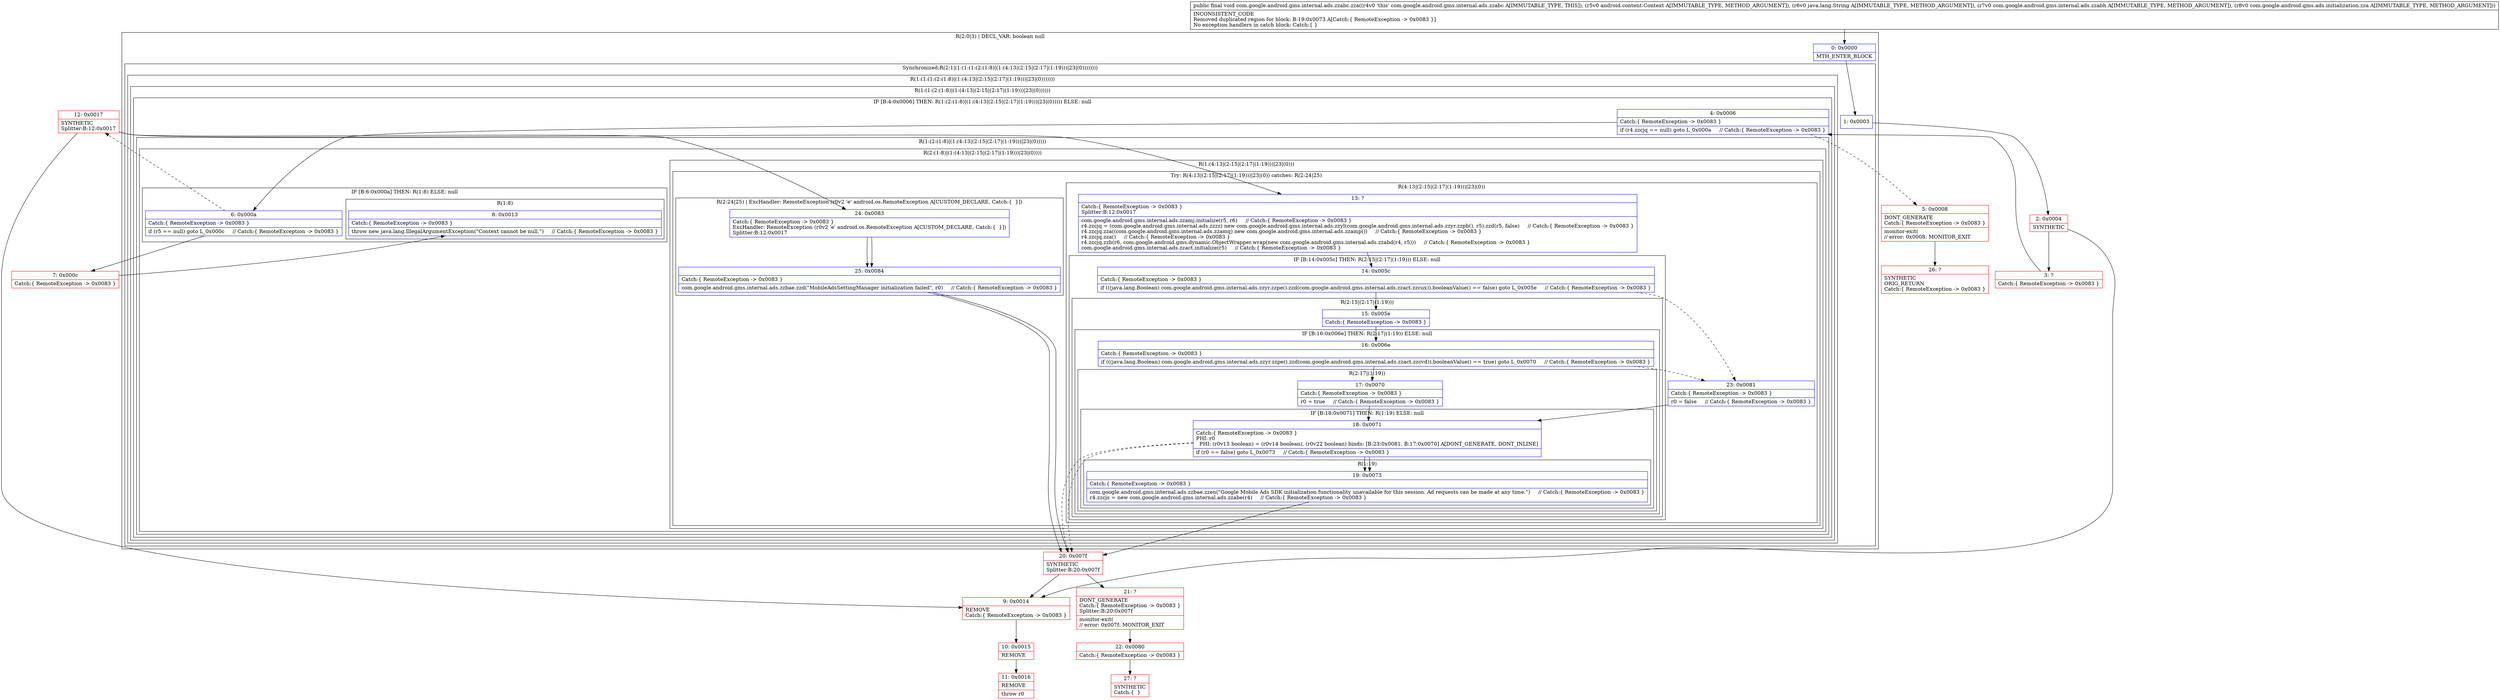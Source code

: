 digraph "CFG forcom.google.android.gms.internal.ads.zzabc.zza(Landroid\/content\/Context;Ljava\/lang\/String;Lcom\/google\/android\/gms\/internal\/ads\/zzabh;Lcom\/google\/android\/gms\/ads\/initialization\/zza;)V" {
subgraph cluster_Region_1928562536 {
label = "R(2:0|3) | DECL_VAR: boolean null\l";
node [shape=record,color=blue];
Node_0 [shape=record,label="{0\:\ 0x0000|MTH_ENTER_BLOCK\l}"];
subgraph cluster_SynchronizedRegion_1559811300 {
label = "Synchronized:R(2:1|(1:(1:(1:(2:(1:8)|(1:(4:13|(2:15|(2:17|(1:19)))|23|(0))))))))";
node [shape=record,color=blue];
Node_1 [shape=record,label="{1\:\ 0x0003}"];
subgraph cluster_Region_1583388663 {
label = "R(1:(1:(1:(2:(1:8)|(1:(4:13|(2:15|(2:17|(1:19)))|23|(0)))))))";
node [shape=record,color=blue];
subgraph cluster_Region_1557154752 {
label = "R(1:(1:(2:(1:8)|(1:(4:13|(2:15|(2:17|(1:19)))|23|(0))))))";
node [shape=record,color=blue];
subgraph cluster_IfRegion_846618613 {
label = "IF [B:4:0x0006] THEN: R(1:(2:(1:8)|(1:(4:13|(2:15|(2:17|(1:19)))|23|(0))))) ELSE: null";
node [shape=record,color=blue];
Node_4 [shape=record,label="{4\:\ 0x0006|Catch:\{ RemoteException \-\> 0x0083 \}\l|if (r4.zzcjq == null) goto L_0x000a     \/\/ Catch:\{ RemoteException \-\> 0x0083 \}\l}"];
subgraph cluster_Region_674489003 {
label = "R(1:(2:(1:8)|(1:(4:13|(2:15|(2:17|(1:19)))|23|(0)))))";
node [shape=record,color=blue];
subgraph cluster_Region_1924532085 {
label = "R(2:(1:8)|(1:(4:13|(2:15|(2:17|(1:19)))|23|(0))))";
node [shape=record,color=blue];
subgraph cluster_IfRegion_744938664 {
label = "IF [B:6:0x000a] THEN: R(1:8) ELSE: null";
node [shape=record,color=blue];
Node_6 [shape=record,label="{6\:\ 0x000a|Catch:\{ RemoteException \-\> 0x0083 \}\l|if (r5 == null) goto L_0x000c     \/\/ Catch:\{ RemoteException \-\> 0x0083 \}\l}"];
subgraph cluster_Region_753907494 {
label = "R(1:8)";
node [shape=record,color=blue];
Node_8 [shape=record,label="{8\:\ 0x0013|Catch:\{ RemoteException \-\> 0x0083 \}\l|throw new java.lang.IllegalArgumentException(\"Context cannot be null.\")     \/\/ Catch:\{ RemoteException \-\> 0x0083 \}\l}"];
}
}
subgraph cluster_Region_469647018 {
label = "R(1:(4:13|(2:15|(2:17|(1:19)))|23|(0)))";
node [shape=record,color=blue];
subgraph cluster_TryCatchRegion_1496387343 {
label = "Try: R(4:13|(2:15|(2:17|(1:19)))|23|(0)) catches: R(2:24|25)";
node [shape=record,color=blue];
subgraph cluster_Region_1500930474 {
label = "R(4:13|(2:15|(2:17|(1:19)))|23|(0))";
node [shape=record,color=blue];
Node_13 [shape=record,label="{13\:\ ?|Catch:\{ RemoteException \-\> 0x0083 \}\lSplitter:B:12:0x0017\l|com.google.android.gms.internal.ads.zzamj.initialize(r5, r6)     \/\/ Catch:\{ RemoteException \-\> 0x0083 \}\lr4.zzcjq = (com.google.android.gms.internal.ads.zzzz) new com.google.android.gms.internal.ads.zzyl(com.google.android.gms.internal.ads.zzyr.zzpb(), r5).zzd(r5, false)     \/\/ Catch:\{ RemoteException \-\> 0x0083 \}\lr4.zzcjq.zza((com.google.android.gms.internal.ads.zzamq) new com.google.android.gms.internal.ads.zzamp())     \/\/ Catch:\{ RemoteException \-\> 0x0083 \}\lr4.zzcjq.zza()     \/\/ Catch:\{ RemoteException \-\> 0x0083 \}\lr4.zzcjq.zzb(r6, com.google.android.gms.dynamic.ObjectWrapper.wrap(new com.google.android.gms.internal.ads.zzabd(r4, r5)))     \/\/ Catch:\{ RemoteException \-\> 0x0083 \}\lcom.google.android.gms.internal.ads.zzact.initialize(r5)     \/\/ Catch:\{ RemoteException \-\> 0x0083 \}\l}"];
subgraph cluster_IfRegion_1126697757 {
label = "IF [B:14:0x005c] THEN: R(2:15|(2:17|(1:19))) ELSE: null";
node [shape=record,color=blue];
Node_14 [shape=record,label="{14\:\ 0x005c|Catch:\{ RemoteException \-\> 0x0083 \}\l|if (((java.lang.Boolean) com.google.android.gms.internal.ads.zzyr.zzpe().zzd(com.google.android.gms.internal.ads.zzact.zzcux)).booleanValue() == false) goto L_0x005e     \/\/ Catch:\{ RemoteException \-\> 0x0083 \}\l}"];
subgraph cluster_Region_313512665 {
label = "R(2:15|(2:17|(1:19)))";
node [shape=record,color=blue];
Node_15 [shape=record,label="{15\:\ 0x005e|Catch:\{ RemoteException \-\> 0x0083 \}\l}"];
subgraph cluster_IfRegion_2026808648 {
label = "IF [B:16:0x006e] THEN: R(2:17|(1:19)) ELSE: null";
node [shape=record,color=blue];
Node_16 [shape=record,label="{16\:\ 0x006e|Catch:\{ RemoteException \-\> 0x0083 \}\l|if (((java.lang.Boolean) com.google.android.gms.internal.ads.zzyr.zzpe().zzd(com.google.android.gms.internal.ads.zzact.zzcvd)).booleanValue() == true) goto L_0x0070     \/\/ Catch:\{ RemoteException \-\> 0x0083 \}\l}"];
subgraph cluster_Region_1072132190 {
label = "R(2:17|(1:19))";
node [shape=record,color=blue];
Node_17 [shape=record,label="{17\:\ 0x0070|Catch:\{ RemoteException \-\> 0x0083 \}\l|r0 = true     \/\/ Catch:\{ RemoteException \-\> 0x0083 \}\l}"];
subgraph cluster_IfRegion_701924393 {
label = "IF [B:18:0x0071] THEN: R(1:19) ELSE: null";
node [shape=record,color=blue];
Node_18 [shape=record,label="{18\:\ 0x0071|Catch:\{ RemoteException \-\> 0x0083 \}\lPHI: r0 \l  PHI: (r0v15 boolean) = (r0v14 boolean), (r0v22 boolean) binds: [B:23:0x0081, B:17:0x0070] A[DONT_GENERATE, DONT_INLINE]\l|if (r0 == false) goto L_0x0073     \/\/ Catch:\{ RemoteException \-\> 0x0083 \}\l}"];
subgraph cluster_Region_715457261 {
label = "R(1:19)";
node [shape=record,color=blue];
Node_19 [shape=record,label="{19\:\ 0x0073|Catch:\{ RemoteException \-\> 0x0083 \}\l|com.google.android.gms.internal.ads.zzbae.zzen(\"Google Mobile Ads SDK initialization functionality unavailable for this session. Ad requests can be made at any time.\")     \/\/ Catch:\{ RemoteException \-\> 0x0083 \}\lr4.zzcjs = new com.google.android.gms.internal.ads.zzabe(r4)     \/\/ Catch:\{ RemoteException \-\> 0x0083 \}\l}"];
}
}
}
}
}
}
Node_23 [shape=record,label="{23\:\ 0x0081|Catch:\{ RemoteException \-\> 0x0083 \}\l|r0 = false     \/\/ Catch:\{ RemoteException \-\> 0x0083 \}\l}"];
subgraph cluster_IfRegion_1181758586 {
label = "IF [B:18:0x0071] THEN: R(0) ELSE: null";
node [shape=record,color=blue];
Node_18 [shape=record,label="{18\:\ 0x0071|Catch:\{ RemoteException \-\> 0x0083 \}\lPHI: r0 \l  PHI: (r0v15 boolean) = (r0v14 boolean), (r0v22 boolean) binds: [B:23:0x0081, B:17:0x0070] A[DONT_GENERATE, DONT_INLINE]\l|if (r0 == false) goto L_0x0073     \/\/ Catch:\{ RemoteException \-\> 0x0083 \}\l}"];
subgraph cluster_Region_1259945241 {
label = "R(0)";
node [shape=record,color=blue];
}
}
}
subgraph cluster_Region_1458773919 {
label = "R(2:24|25) | ExcHandler: RemoteException (r0v2 'e' android.os.RemoteException A[CUSTOM_DECLARE, Catch:\{  \}])\l";
node [shape=record,color=blue];
Node_24 [shape=record,label="{24\:\ 0x0083|Catch:\{ RemoteException \-\> 0x0083 \}\lExcHandler: RemoteException (r0v2 'e' android.os.RemoteException A[CUSTOM_DECLARE, Catch:\{  \}])\lSplitter:B:12:0x0017\l}"];
Node_25 [shape=record,label="{25\:\ 0x0084|Catch:\{ RemoteException \-\> 0x0083 \}\l|com.google.android.gms.internal.ads.zzbae.zzd(\"MobileAdsSettingManager initialization failed\", r0)     \/\/ Catch:\{ RemoteException \-\> 0x0083 \}\l}"];
}
}
}
}
}
}
}
}
}
}
subgraph cluster_Region_1458773919 {
label = "R(2:24|25) | ExcHandler: RemoteException (r0v2 'e' android.os.RemoteException A[CUSTOM_DECLARE, Catch:\{  \}])\l";
node [shape=record,color=blue];
Node_24 [shape=record,label="{24\:\ 0x0083|Catch:\{ RemoteException \-\> 0x0083 \}\lExcHandler: RemoteException (r0v2 'e' android.os.RemoteException A[CUSTOM_DECLARE, Catch:\{  \}])\lSplitter:B:12:0x0017\l}"];
Node_25 [shape=record,label="{25\:\ 0x0084|Catch:\{ RemoteException \-\> 0x0083 \}\l|com.google.android.gms.internal.ads.zzbae.zzd(\"MobileAdsSettingManager initialization failed\", r0)     \/\/ Catch:\{ RemoteException \-\> 0x0083 \}\l}"];
}
Node_2 [shape=record,color=red,label="{2\:\ 0x0004|SYNTHETIC\l}"];
Node_3 [shape=record,color=red,label="{3\:\ ?|Catch:\{ RemoteException \-\> 0x0083 \}\l}"];
Node_5 [shape=record,color=red,label="{5\:\ 0x0008|DONT_GENERATE\lCatch:\{ RemoteException \-\> 0x0083 \}\l|monitor\-exit(\l\/\/ error: 0x0008: MONITOR_EXIT  \l}"];
Node_7 [shape=record,color=red,label="{7\:\ 0x000c|Catch:\{ RemoteException \-\> 0x0083 \}\l}"];
Node_9 [shape=record,color=red,label="{9\:\ 0x0014|REMOVE\lCatch:\{ RemoteException \-\> 0x0083 \}\l}"];
Node_10 [shape=record,color=red,label="{10\:\ 0x0015|REMOVE\l}"];
Node_11 [shape=record,color=red,label="{11\:\ 0x0016|REMOVE\l|throw r0\l}"];
Node_12 [shape=record,color=red,label="{12\:\ 0x0017|SYNTHETIC\lSplitter:B:12:0x0017\l}"];
Node_20 [shape=record,color=red,label="{20\:\ 0x007f|SYNTHETIC\lSplitter:B:20:0x007f\l}"];
Node_21 [shape=record,color=red,label="{21\:\ ?|DONT_GENERATE\lCatch:\{ RemoteException \-\> 0x0083 \}\lSplitter:B:20:0x007f\l|monitor\-exit(\l\/\/ error: 0x007f: MONITOR_EXIT  \l}"];
Node_22 [shape=record,color=red,label="{22\:\ 0x0080|Catch:\{ RemoteException \-\> 0x0083 \}\l}"];
Node_26 [shape=record,color=red,label="{26\:\ ?|SYNTHETIC\lORIG_RETURN\lCatch:\{ RemoteException \-\> 0x0083 \}\l}"];
Node_27 [shape=record,color=red,label="{27\:\ ?|SYNTHETIC\lCatch:\{  \}\l}"];
MethodNode[shape=record,label="{public final void com.google.android.gms.internal.ads.zzabc.zza((r4v0 'this' com.google.android.gms.internal.ads.zzabc A[IMMUTABLE_TYPE, THIS]), (r5v0 android.content.Context A[IMMUTABLE_TYPE, METHOD_ARGUMENT]), (r6v0 java.lang.String A[IMMUTABLE_TYPE, METHOD_ARGUMENT]), (r7v0 com.google.android.gms.internal.ads.zzabh A[IMMUTABLE_TYPE, METHOD_ARGUMENT]), (r8v0 com.google.android.gms.ads.initialization.zza A[IMMUTABLE_TYPE, METHOD_ARGUMENT]))  | INCONSISTENT_CODE\lRemoved duplicated region for block: B:19:0x0073 A[Catch:\{ RemoteException \-\> 0x0083 \}]\lNo exception handlers in catch block: Catch:\{  \}\l}"];
MethodNode -> Node_0;
Node_0 -> Node_1;
Node_1 -> Node_2;
Node_4 -> Node_5[style=dashed];
Node_4 -> Node_6;
Node_6 -> Node_7;
Node_6 -> Node_12[style=dashed];
Node_13 -> Node_14;
Node_14 -> Node_15;
Node_14 -> Node_23[style=dashed];
Node_15 -> Node_16;
Node_16 -> Node_17;
Node_16 -> Node_23[style=dashed];
Node_17 -> Node_18;
Node_18 -> Node_19;
Node_18 -> Node_20[style=dashed];
Node_19 -> Node_20;
Node_23 -> Node_18;
Node_18 -> Node_19;
Node_18 -> Node_20[style=dashed];
Node_24 -> Node_25;
Node_25 -> Node_20;
Node_24 -> Node_25;
Node_25 -> Node_20;
Node_2 -> Node_3;
Node_2 -> Node_9;
Node_3 -> Node_4;
Node_5 -> Node_26;
Node_7 -> Node_8;
Node_9 -> Node_10;
Node_10 -> Node_11;
Node_12 -> Node_13;
Node_12 -> Node_24;
Node_12 -> Node_9;
Node_20 -> Node_21;
Node_20 -> Node_9;
Node_21 -> Node_22;
Node_22 -> Node_27;
}

